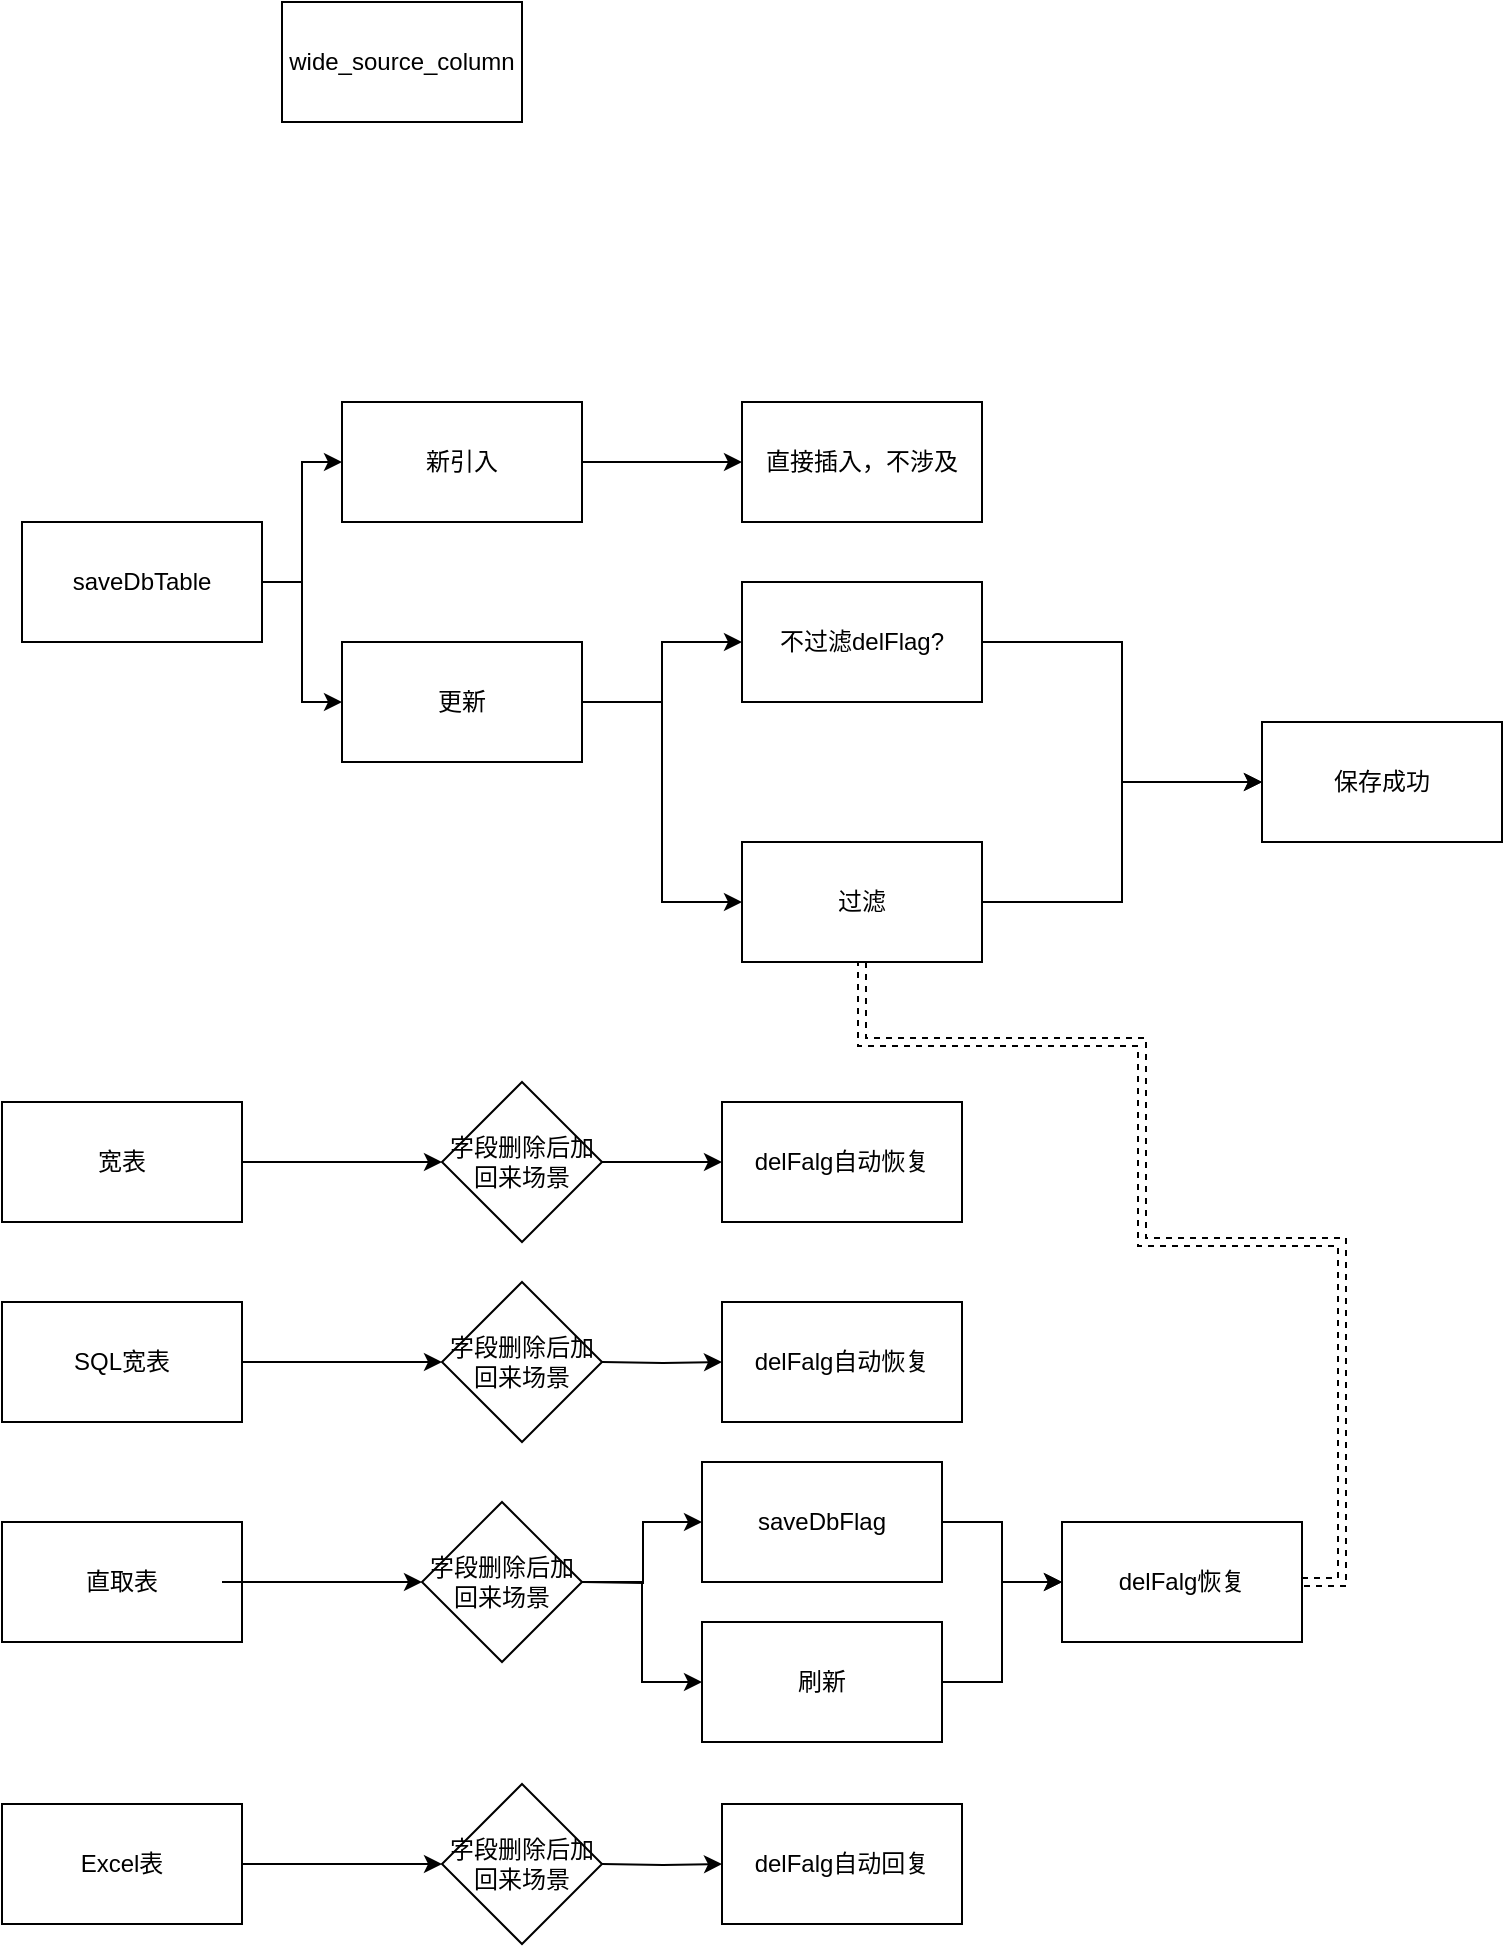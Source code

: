 <mxfile version="27.1.6">
  <diagram name="Page-1" id="pK3pv32MiJVsEPUnwCoM">
    <mxGraphModel dx="1042" dy="623" grid="1" gridSize="10" guides="1" tooltips="1" connect="1" arrows="1" fold="1" page="1" pageScale="1" pageWidth="827" pageHeight="1169" math="0" shadow="0">
      <root>
        <mxCell id="0" />
        <mxCell id="1" parent="0" />
        <mxCell id="3u9v99a0_DjcfmFDfVX--8" style="edgeStyle=orthogonalEdgeStyle;rounded=0;orthogonalLoop=1;jettySize=auto;html=1;exitX=1;exitY=0.5;exitDx=0;exitDy=0;entryX=0;entryY=0.5;entryDx=0;entryDy=0;" edge="1" parent="1" source="3u9v99a0_DjcfmFDfVX--1" target="3u9v99a0_DjcfmFDfVX--5">
          <mxGeometry relative="1" as="geometry" />
        </mxCell>
        <mxCell id="3u9v99a0_DjcfmFDfVX--9" style="edgeStyle=orthogonalEdgeStyle;rounded=0;orthogonalLoop=1;jettySize=auto;html=1;exitX=1;exitY=0.5;exitDx=0;exitDy=0;entryX=0;entryY=0.5;entryDx=0;entryDy=0;" edge="1" parent="1" source="3u9v99a0_DjcfmFDfVX--1" target="3u9v99a0_DjcfmFDfVX--4">
          <mxGeometry relative="1" as="geometry" />
        </mxCell>
        <mxCell id="3u9v99a0_DjcfmFDfVX--1" value="saveDbTable" style="rounded=0;whiteSpace=wrap;html=1;" vertex="1" parent="1">
          <mxGeometry x="180" y="290" width="120" height="60" as="geometry" />
        </mxCell>
        <mxCell id="3u9v99a0_DjcfmFDfVX--2" value="wide_source_column" style="rounded=0;whiteSpace=wrap;html=1;" vertex="1" parent="1">
          <mxGeometry x="310" y="30" width="120" height="60" as="geometry" />
        </mxCell>
        <mxCell id="3u9v99a0_DjcfmFDfVX--19" value="" style="edgeStyle=orthogonalEdgeStyle;rounded=0;orthogonalLoop=1;jettySize=auto;html=1;" edge="1" parent="1" source="3u9v99a0_DjcfmFDfVX--3" target="3u9v99a0_DjcfmFDfVX--18">
          <mxGeometry relative="1" as="geometry" />
        </mxCell>
        <mxCell id="3u9v99a0_DjcfmFDfVX--3" value="宽表" style="rounded=0;whiteSpace=wrap;html=1;" vertex="1" parent="1">
          <mxGeometry x="170" y="580" width="120" height="60" as="geometry" />
        </mxCell>
        <mxCell id="3u9v99a0_DjcfmFDfVX--11" value="" style="edgeStyle=orthogonalEdgeStyle;rounded=0;orthogonalLoop=1;jettySize=auto;html=1;" edge="1" parent="1" source="3u9v99a0_DjcfmFDfVX--4" target="3u9v99a0_DjcfmFDfVX--10">
          <mxGeometry relative="1" as="geometry" />
        </mxCell>
        <mxCell id="3u9v99a0_DjcfmFDfVX--13" style="edgeStyle=orthogonalEdgeStyle;rounded=0;orthogonalLoop=1;jettySize=auto;html=1;exitX=1;exitY=0.5;exitDx=0;exitDy=0;entryX=0;entryY=0.5;entryDx=0;entryDy=0;" edge="1" parent="1" source="3u9v99a0_DjcfmFDfVX--4" target="3u9v99a0_DjcfmFDfVX--12">
          <mxGeometry relative="1" as="geometry" />
        </mxCell>
        <mxCell id="3u9v99a0_DjcfmFDfVX--4" value="更新" style="rounded=0;whiteSpace=wrap;html=1;" vertex="1" parent="1">
          <mxGeometry x="340" y="350" width="120" height="60" as="geometry" />
        </mxCell>
        <mxCell id="3u9v99a0_DjcfmFDfVX--7" value="" style="edgeStyle=orthogonalEdgeStyle;rounded=0;orthogonalLoop=1;jettySize=auto;html=1;" edge="1" parent="1" source="3u9v99a0_DjcfmFDfVX--5" target="3u9v99a0_DjcfmFDfVX--6">
          <mxGeometry relative="1" as="geometry" />
        </mxCell>
        <mxCell id="3u9v99a0_DjcfmFDfVX--5" value="新引入" style="rounded=0;whiteSpace=wrap;html=1;" vertex="1" parent="1">
          <mxGeometry x="340" y="230" width="120" height="60" as="geometry" />
        </mxCell>
        <mxCell id="3u9v99a0_DjcfmFDfVX--6" value="直接插入，不涉及" style="whiteSpace=wrap;html=1;rounded=0;" vertex="1" parent="1">
          <mxGeometry x="540" y="230" width="120" height="60" as="geometry" />
        </mxCell>
        <mxCell id="3u9v99a0_DjcfmFDfVX--41" style="edgeStyle=orthogonalEdgeStyle;rounded=0;orthogonalLoop=1;jettySize=auto;html=1;exitX=1;exitY=0.5;exitDx=0;exitDy=0;entryX=0;entryY=0.5;entryDx=0;entryDy=0;" edge="1" parent="1" source="3u9v99a0_DjcfmFDfVX--10" target="3u9v99a0_DjcfmFDfVX--40">
          <mxGeometry relative="1" as="geometry" />
        </mxCell>
        <mxCell id="3u9v99a0_DjcfmFDfVX--10" value="不过滤delFlag?" style="whiteSpace=wrap;html=1;rounded=0;" vertex="1" parent="1">
          <mxGeometry x="540" y="320" width="120" height="60" as="geometry" />
        </mxCell>
        <mxCell id="3u9v99a0_DjcfmFDfVX--39" style="edgeStyle=orthogonalEdgeStyle;rounded=0;orthogonalLoop=1;jettySize=auto;html=1;exitX=0.5;exitY=1;exitDx=0;exitDy=0;entryX=1;entryY=0.5;entryDx=0;entryDy=0;shape=link;dashed=1;" edge="1" parent="1" source="3u9v99a0_DjcfmFDfVX--12" target="3u9v99a0_DjcfmFDfVX--36">
          <mxGeometry relative="1" as="geometry">
            <Array as="points">
              <mxPoint x="600" y="550" />
              <mxPoint x="740" y="550" />
              <mxPoint x="740" y="650" />
              <mxPoint x="840" y="650" />
              <mxPoint x="840" y="820" />
            </Array>
          </mxGeometry>
        </mxCell>
        <mxCell id="3u9v99a0_DjcfmFDfVX--42" style="edgeStyle=orthogonalEdgeStyle;rounded=0;orthogonalLoop=1;jettySize=auto;html=1;exitX=1;exitY=0.5;exitDx=0;exitDy=0;entryX=0;entryY=0.5;entryDx=0;entryDy=0;" edge="1" parent="1" source="3u9v99a0_DjcfmFDfVX--12" target="3u9v99a0_DjcfmFDfVX--40">
          <mxGeometry relative="1" as="geometry" />
        </mxCell>
        <mxCell id="3u9v99a0_DjcfmFDfVX--12" value="过滤" style="whiteSpace=wrap;html=1;rounded=0;" vertex="1" parent="1">
          <mxGeometry x="540" y="450" width="120" height="60" as="geometry" />
        </mxCell>
        <mxCell id="3u9v99a0_DjcfmFDfVX--14" value="SQL宽表" style="rounded=0;whiteSpace=wrap;html=1;" vertex="1" parent="1">
          <mxGeometry x="170" y="680" width="120" height="60" as="geometry" />
        </mxCell>
        <mxCell id="3u9v99a0_DjcfmFDfVX--15" value="直取表" style="rounded=0;whiteSpace=wrap;html=1;" vertex="1" parent="1">
          <mxGeometry x="170" y="790" width="120" height="60" as="geometry" />
        </mxCell>
        <mxCell id="3u9v99a0_DjcfmFDfVX--17" value="Excel表" style="rounded=0;whiteSpace=wrap;html=1;" vertex="1" parent="1">
          <mxGeometry x="170" y="931" width="120" height="60" as="geometry" />
        </mxCell>
        <mxCell id="3u9v99a0_DjcfmFDfVX--21" value="" style="edgeStyle=orthogonalEdgeStyle;rounded=0;orthogonalLoop=1;jettySize=auto;html=1;" edge="1" parent="1" source="3u9v99a0_DjcfmFDfVX--18" target="3u9v99a0_DjcfmFDfVX--20">
          <mxGeometry relative="1" as="geometry" />
        </mxCell>
        <mxCell id="3u9v99a0_DjcfmFDfVX--18" value="字段删除后加回来场景" style="rhombus;whiteSpace=wrap;html=1;rounded=0;" vertex="1" parent="1">
          <mxGeometry x="390" y="570" width="80" height="80" as="geometry" />
        </mxCell>
        <mxCell id="3u9v99a0_DjcfmFDfVX--20" value="delFalg自动恢复" style="whiteSpace=wrap;html=1;rounded=0;" vertex="1" parent="1">
          <mxGeometry x="530" y="580" width="120" height="60" as="geometry" />
        </mxCell>
        <mxCell id="3u9v99a0_DjcfmFDfVX--22" value="" style="edgeStyle=orthogonalEdgeStyle;rounded=0;orthogonalLoop=1;jettySize=auto;html=1;" edge="1" parent="1">
          <mxGeometry relative="1" as="geometry">
            <mxPoint x="290" y="710" as="sourcePoint" />
            <mxPoint x="390" y="710" as="targetPoint" />
          </mxGeometry>
        </mxCell>
        <mxCell id="3u9v99a0_DjcfmFDfVX--23" value="" style="edgeStyle=orthogonalEdgeStyle;rounded=0;orthogonalLoop=1;jettySize=auto;html=1;" edge="1" parent="1" target="3u9v99a0_DjcfmFDfVX--24">
          <mxGeometry relative="1" as="geometry">
            <mxPoint x="470" y="710" as="sourcePoint" />
          </mxGeometry>
        </mxCell>
        <mxCell id="3u9v99a0_DjcfmFDfVX--24" value="delFalg自动恢复" style="whiteSpace=wrap;html=1;rounded=0;" vertex="1" parent="1">
          <mxGeometry x="530" y="680" width="120" height="60" as="geometry" />
        </mxCell>
        <mxCell id="3u9v99a0_DjcfmFDfVX--25" value="字段删除后加回来场景" style="rhombus;whiteSpace=wrap;html=1;rounded=0;" vertex="1" parent="1">
          <mxGeometry x="390" y="670" width="80" height="80" as="geometry" />
        </mxCell>
        <mxCell id="3u9v99a0_DjcfmFDfVX--26" value="" style="edgeStyle=orthogonalEdgeStyle;rounded=0;orthogonalLoop=1;jettySize=auto;html=1;" edge="1" parent="1">
          <mxGeometry relative="1" as="geometry">
            <mxPoint x="280" y="820" as="sourcePoint" />
            <mxPoint x="380" y="820" as="targetPoint" />
          </mxGeometry>
        </mxCell>
        <mxCell id="3u9v99a0_DjcfmFDfVX--27" value="" style="edgeStyle=orthogonalEdgeStyle;rounded=0;orthogonalLoop=1;jettySize=auto;html=1;" edge="1" parent="1" target="3u9v99a0_DjcfmFDfVX--28">
          <mxGeometry relative="1" as="geometry">
            <mxPoint x="460" y="820" as="sourcePoint" />
          </mxGeometry>
        </mxCell>
        <mxCell id="3u9v99a0_DjcfmFDfVX--37" style="edgeStyle=orthogonalEdgeStyle;rounded=0;orthogonalLoop=1;jettySize=auto;html=1;exitX=1;exitY=0.5;exitDx=0;exitDy=0;entryX=0;entryY=0.5;entryDx=0;entryDy=0;" edge="1" parent="1" source="3u9v99a0_DjcfmFDfVX--28" target="3u9v99a0_DjcfmFDfVX--36">
          <mxGeometry relative="1" as="geometry" />
        </mxCell>
        <mxCell id="3u9v99a0_DjcfmFDfVX--28" value="saveDbFlag" style="whiteSpace=wrap;html=1;rounded=0;" vertex="1" parent="1">
          <mxGeometry x="520" y="760" width="120" height="60" as="geometry" />
        </mxCell>
        <mxCell id="3u9v99a0_DjcfmFDfVX--35" style="edgeStyle=orthogonalEdgeStyle;rounded=0;orthogonalLoop=1;jettySize=auto;html=1;exitX=1;exitY=0.5;exitDx=0;exitDy=0;entryX=0;entryY=0.5;entryDx=0;entryDy=0;" edge="1" parent="1" source="3u9v99a0_DjcfmFDfVX--29" target="3u9v99a0_DjcfmFDfVX--34">
          <mxGeometry relative="1" as="geometry" />
        </mxCell>
        <mxCell id="3u9v99a0_DjcfmFDfVX--29" value="字段删除后加回来场景" style="rhombus;whiteSpace=wrap;html=1;rounded=0;" vertex="1" parent="1">
          <mxGeometry x="380" y="780" width="80" height="80" as="geometry" />
        </mxCell>
        <mxCell id="3u9v99a0_DjcfmFDfVX--30" value="" style="edgeStyle=orthogonalEdgeStyle;rounded=0;orthogonalLoop=1;jettySize=auto;html=1;" edge="1" parent="1">
          <mxGeometry relative="1" as="geometry">
            <mxPoint x="290" y="961" as="sourcePoint" />
            <mxPoint x="390" y="961" as="targetPoint" />
          </mxGeometry>
        </mxCell>
        <mxCell id="3u9v99a0_DjcfmFDfVX--31" value="" style="edgeStyle=orthogonalEdgeStyle;rounded=0;orthogonalLoop=1;jettySize=auto;html=1;" edge="1" parent="1" target="3u9v99a0_DjcfmFDfVX--32">
          <mxGeometry relative="1" as="geometry">
            <mxPoint x="470" y="961" as="sourcePoint" />
          </mxGeometry>
        </mxCell>
        <mxCell id="3u9v99a0_DjcfmFDfVX--32" value="delFalg自动回复" style="whiteSpace=wrap;html=1;rounded=0;" vertex="1" parent="1">
          <mxGeometry x="530" y="931" width="120" height="60" as="geometry" />
        </mxCell>
        <mxCell id="3u9v99a0_DjcfmFDfVX--33" value="字段删除后加回来场景" style="rhombus;whiteSpace=wrap;html=1;rounded=0;" vertex="1" parent="1">
          <mxGeometry x="390" y="921" width="80" height="80" as="geometry" />
        </mxCell>
        <mxCell id="3u9v99a0_DjcfmFDfVX--38" style="edgeStyle=orthogonalEdgeStyle;rounded=0;orthogonalLoop=1;jettySize=auto;html=1;entryX=0;entryY=0.5;entryDx=0;entryDy=0;" edge="1" parent="1" source="3u9v99a0_DjcfmFDfVX--34" target="3u9v99a0_DjcfmFDfVX--36">
          <mxGeometry relative="1" as="geometry" />
        </mxCell>
        <mxCell id="3u9v99a0_DjcfmFDfVX--34" value="刷新" style="whiteSpace=wrap;html=1;rounded=0;" vertex="1" parent="1">
          <mxGeometry x="520" y="840" width="120" height="60" as="geometry" />
        </mxCell>
        <mxCell id="3u9v99a0_DjcfmFDfVX--36" value="delFalg恢复" style="whiteSpace=wrap;html=1;rounded=0;" vertex="1" parent="1">
          <mxGeometry x="700" y="790" width="120" height="60" as="geometry" />
        </mxCell>
        <mxCell id="3u9v99a0_DjcfmFDfVX--40" value="保存成功" style="whiteSpace=wrap;html=1;rounded=0;" vertex="1" parent="1">
          <mxGeometry x="800" y="390" width="120" height="60" as="geometry" />
        </mxCell>
      </root>
    </mxGraphModel>
  </diagram>
</mxfile>
